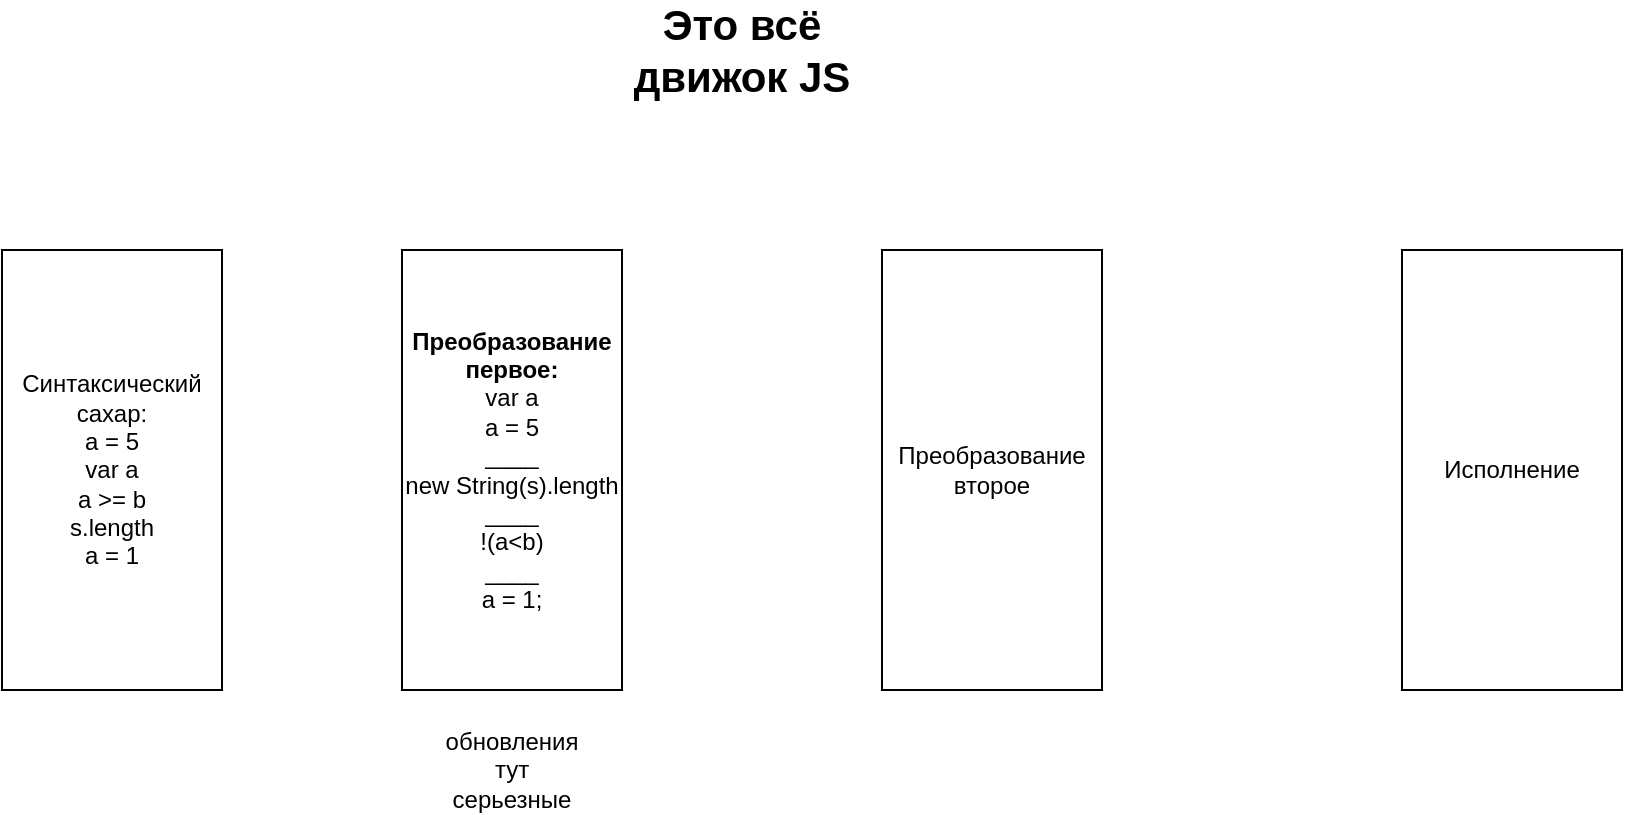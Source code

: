 <mxfile version="15.3.2" type="device"><diagram id="mD_7U89MfA17QkNyVCFI" name="Page-1"><mxGraphModel dx="990" dy="551" grid="1" gridSize="10" guides="1" tooltips="1" connect="1" arrows="1" fold="1" page="1" pageScale="1" pageWidth="1654" pageHeight="2336" math="0" shadow="0"><root><mxCell id="0"/><mxCell id="1" parent="0"/><mxCell id="h8jjbO4EZq1978_BaRmI-1" value="&lt;b&gt;Преобразование первое:&lt;/b&gt;&lt;br&gt;var a&lt;br&gt;a = 5&lt;br&gt;____&lt;br&gt;new String(s).length&lt;br&gt;____&lt;br&gt;!(a&amp;lt;b)&lt;br&gt;____&lt;br&gt;a = 1;" style="rounded=0;whiteSpace=wrap;html=1;" vertex="1" parent="1"><mxGeometry x="440" y="250" width="110" height="220" as="geometry"/></mxCell><mxCell id="h8jjbO4EZq1978_BaRmI-2" value="Преобразование второе" style="rounded=0;whiteSpace=wrap;html=1;" vertex="1" parent="1"><mxGeometry x="680" y="250" width="110" height="220" as="geometry"/></mxCell><mxCell id="h8jjbO4EZq1978_BaRmI-3" value="Исполнение" style="rounded=0;whiteSpace=wrap;html=1;" vertex="1" parent="1"><mxGeometry x="940" y="250" width="110" height="220" as="geometry"/></mxCell><mxCell id="h8jjbO4EZq1978_BaRmI-6" value="Синтаксический сахар:&lt;br&gt;a = 5&lt;br&gt;var a&lt;br&gt;a &amp;gt;= b&lt;br&gt;s.length&lt;br&gt;a = 1" style="rounded=0;whiteSpace=wrap;html=1;" vertex="1" parent="1"><mxGeometry x="240" y="250" width="110" height="220" as="geometry"/></mxCell><mxCell id="h8jjbO4EZq1978_BaRmI-7" value="обновления тут серьезные" style="text;html=1;strokeColor=none;fillColor=none;align=center;verticalAlign=middle;whiteSpace=wrap;rounded=0;" vertex="1" parent="1"><mxGeometry x="475" y="500" width="40" height="20" as="geometry"/></mxCell><mxCell id="h8jjbO4EZq1978_BaRmI-8" value="&lt;b&gt;&lt;font style=&quot;font-size: 21px&quot;&gt;Это всё движок JS&lt;/font&gt;&lt;/b&gt;" style="text;html=1;strokeColor=none;fillColor=none;align=center;verticalAlign=middle;whiteSpace=wrap;rounded=0;" vertex="1" parent="1"><mxGeometry x="540" y="140" width="140" height="20" as="geometry"/></mxCell></root></mxGraphModel></diagram></mxfile>